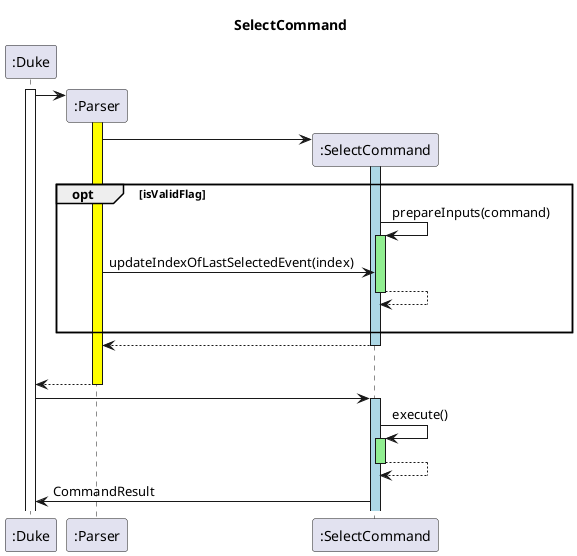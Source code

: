 @startuml
title SelectCommand

participant ":Duke" as Duke
activate Duke

create ":Parser" as Parser
Duke -> Parser
activate Parser #yellow

create ":SelectCommand" as SelectCommand
Parser -> SelectCommand
activate SelectCommand #lightblue

opt isValidFlag
SelectCommand -> SelectCommand: prepareInputs(command)
activate SelectCommand #lightgreen
Parser -> SelectCommand: updateIndexOfLastSelectedEvent(index)
return
|||
end
return
|||
return

Duke -> SelectCommand
activate SelectCommand #lightblue
SelectCommand -> SelectCommand: execute()
activate SelectCommand #lightgreen
return
SelectCommand -> Duke: CommandResult

@enduml